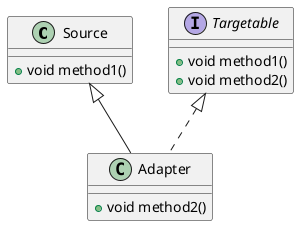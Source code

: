 @startuml
class Source {
+ void method1()
}
interface Targetable{
+ void method1()
+ void method2()
}

class Adapter extends Source implements Targetable {
+ void method2()
}
@enduml